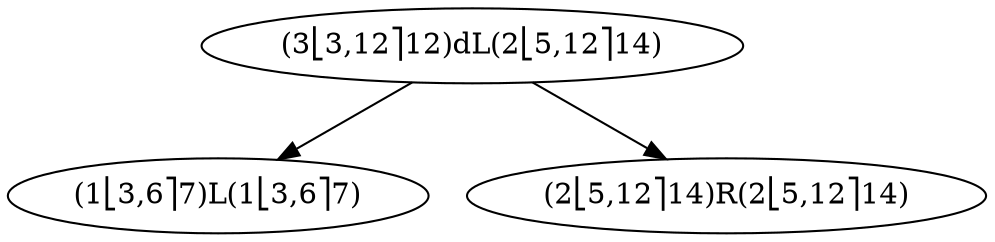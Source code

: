 digraph G {2[label="(3⎣3,12⎤12)dL(2⎣5,12⎤14)"]
2 -> 0;
0[label="(1⎣3,6⎤7)L(1⎣3,6⎤7)"]
2 -> 1;
1[label="(2⎣5,12⎤14)R(2⎣5,12⎤14)"]
}